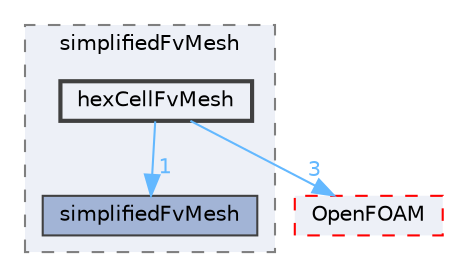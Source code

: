 digraph "src/finiteVolume/fvMesh/simplifiedFvMesh/hexCellFvMesh"
{
 // LATEX_PDF_SIZE
  bgcolor="transparent";
  edge [fontname=Helvetica,fontsize=10,labelfontname=Helvetica,labelfontsize=10];
  node [fontname=Helvetica,fontsize=10,shape=box,height=0.2,width=0.4];
  compound=true
  subgraph clusterdir_febb66ae8fef1ef5fdf2a781f4af4156 {
    graph [ bgcolor="#edf0f7", pencolor="grey50", label="simplifiedFvMesh", fontname=Helvetica,fontsize=10 style="filled,dashed", URL="dir_febb66ae8fef1ef5fdf2a781f4af4156.html",tooltip=""]
  dir_e30e1415e1be58d29bdd4212a5f6cb49 [label="simplifiedFvMesh", fillcolor="#a2b4d6", color="grey25", style="filled", URL="dir_e30e1415e1be58d29bdd4212a5f6cb49.html",tooltip=""];
  dir_ca5856571fae0f7d2106f0ffe60dbaca [label="hexCellFvMesh", fillcolor="#edf0f7", color="grey25", style="filled,bold", URL="dir_ca5856571fae0f7d2106f0ffe60dbaca.html",tooltip=""];
  }
  dir_c5473ff19b20e6ec4dfe5c310b3778a8 [label="OpenFOAM", fillcolor="#edf0f7", color="red", style="filled,dashed", URL="dir_c5473ff19b20e6ec4dfe5c310b3778a8.html",tooltip=""];
  dir_ca5856571fae0f7d2106f0ffe60dbaca->dir_c5473ff19b20e6ec4dfe5c310b3778a8 [headlabel="3", labeldistance=1.5 headhref="dir_001738_002695.html" href="dir_001738_002695.html" color="steelblue1" fontcolor="steelblue1"];
  dir_ca5856571fae0f7d2106f0ffe60dbaca->dir_e30e1415e1be58d29bdd4212a5f6cb49 [headlabel="1", labeldistance=1.5 headhref="dir_001738_003541.html" href="dir_001738_003541.html" color="steelblue1" fontcolor="steelblue1"];
}
